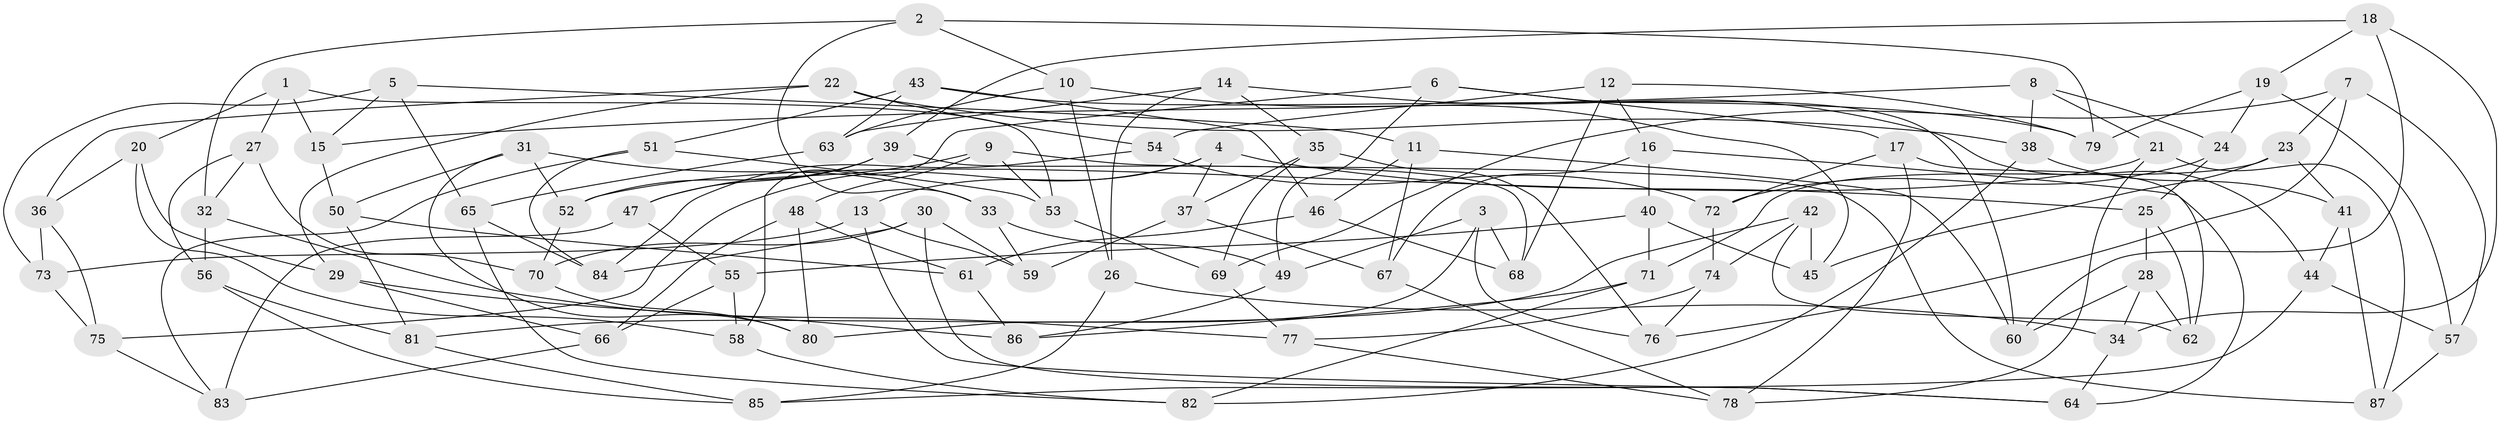 // Generated by graph-tools (version 1.1) at 2025/03/03/09/25 03:03:05]
// undirected, 87 vertices, 174 edges
graph export_dot {
graph [start="1"]
  node [color=gray90,style=filled];
  1;
  2;
  3;
  4;
  5;
  6;
  7;
  8;
  9;
  10;
  11;
  12;
  13;
  14;
  15;
  16;
  17;
  18;
  19;
  20;
  21;
  22;
  23;
  24;
  25;
  26;
  27;
  28;
  29;
  30;
  31;
  32;
  33;
  34;
  35;
  36;
  37;
  38;
  39;
  40;
  41;
  42;
  43;
  44;
  45;
  46;
  47;
  48;
  49;
  50;
  51;
  52;
  53;
  54;
  55;
  56;
  57;
  58;
  59;
  60;
  61;
  62;
  63;
  64;
  65;
  66;
  67;
  68;
  69;
  70;
  71;
  72;
  73;
  74;
  75;
  76;
  77;
  78;
  79;
  80;
  81;
  82;
  83;
  84;
  85;
  86;
  87;
  1 -- 20;
  1 -- 15;
  1 -- 53;
  1 -- 27;
  2 -- 79;
  2 -- 33;
  2 -- 10;
  2 -- 32;
  3 -- 49;
  3 -- 80;
  3 -- 76;
  3 -- 68;
  4 -- 75;
  4 -- 37;
  4 -- 25;
  4 -- 13;
  5 -- 65;
  5 -- 73;
  5 -- 15;
  5 -- 11;
  6 -- 49;
  6 -- 60;
  6 -- 58;
  6 -- 17;
  7 -- 23;
  7 -- 57;
  7 -- 76;
  7 -- 69;
  8 -- 38;
  8 -- 15;
  8 -- 24;
  8 -- 21;
  9 -- 87;
  9 -- 53;
  9 -- 47;
  9 -- 48;
  10 -- 45;
  10 -- 63;
  10 -- 26;
  11 -- 60;
  11 -- 46;
  11 -- 67;
  12 -- 68;
  12 -- 16;
  12 -- 79;
  12 -- 54;
  13 -- 64;
  13 -- 73;
  13 -- 59;
  14 -- 26;
  14 -- 35;
  14 -- 63;
  14 -- 44;
  15 -- 50;
  16 -- 64;
  16 -- 40;
  16 -- 67;
  17 -- 62;
  17 -- 72;
  17 -- 78;
  18 -- 34;
  18 -- 19;
  18 -- 39;
  18 -- 60;
  19 -- 57;
  19 -- 79;
  19 -- 24;
  20 -- 36;
  20 -- 29;
  20 -- 58;
  21 -- 87;
  21 -- 52;
  21 -- 78;
  22 -- 38;
  22 -- 54;
  22 -- 29;
  22 -- 36;
  23 -- 71;
  23 -- 45;
  23 -- 41;
  24 -- 72;
  24 -- 25;
  25 -- 62;
  25 -- 28;
  26 -- 34;
  26 -- 85;
  27 -- 70;
  27 -- 32;
  27 -- 56;
  28 -- 62;
  28 -- 34;
  28 -- 60;
  29 -- 86;
  29 -- 66;
  30 -- 84;
  30 -- 64;
  30 -- 70;
  30 -- 59;
  31 -- 33;
  31 -- 52;
  31 -- 80;
  31 -- 50;
  32 -- 56;
  32 -- 77;
  33 -- 59;
  33 -- 49;
  34 -- 64;
  35 -- 76;
  35 -- 69;
  35 -- 37;
  36 -- 73;
  36 -- 75;
  37 -- 59;
  37 -- 67;
  38 -- 82;
  38 -- 41;
  39 -- 68;
  39 -- 52;
  39 -- 47;
  40 -- 55;
  40 -- 71;
  40 -- 45;
  41 -- 87;
  41 -- 44;
  42 -- 74;
  42 -- 62;
  42 -- 45;
  42 -- 81;
  43 -- 63;
  43 -- 51;
  43 -- 46;
  43 -- 79;
  44 -- 85;
  44 -- 57;
  46 -- 61;
  46 -- 68;
  47 -- 83;
  47 -- 55;
  48 -- 61;
  48 -- 80;
  48 -- 66;
  49 -- 86;
  50 -- 61;
  50 -- 81;
  51 -- 84;
  51 -- 53;
  51 -- 83;
  52 -- 70;
  53 -- 69;
  54 -- 84;
  54 -- 72;
  55 -- 66;
  55 -- 58;
  56 -- 81;
  56 -- 85;
  57 -- 87;
  58 -- 82;
  61 -- 86;
  63 -- 65;
  65 -- 82;
  65 -- 84;
  66 -- 83;
  67 -- 78;
  69 -- 77;
  70 -- 80;
  71 -- 82;
  71 -- 86;
  72 -- 74;
  73 -- 75;
  74 -- 77;
  74 -- 76;
  75 -- 83;
  77 -- 78;
  81 -- 85;
}
